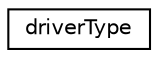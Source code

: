 digraph "Graphical Class Hierarchy"
{
 // LATEX_PDF_SIZE
  edge [fontname="Helvetica",fontsize="10",labelfontname="Helvetica",labelfontsize="10"];
  node [fontname="Helvetica",fontsize="10",shape=record];
  rankdir="LR";
  Node0 [label="driverType",height=0.2,width=0.4,color="black", fillcolor="white", style="filled",URL="$structdriverType.html",tooltip=" "];
}
